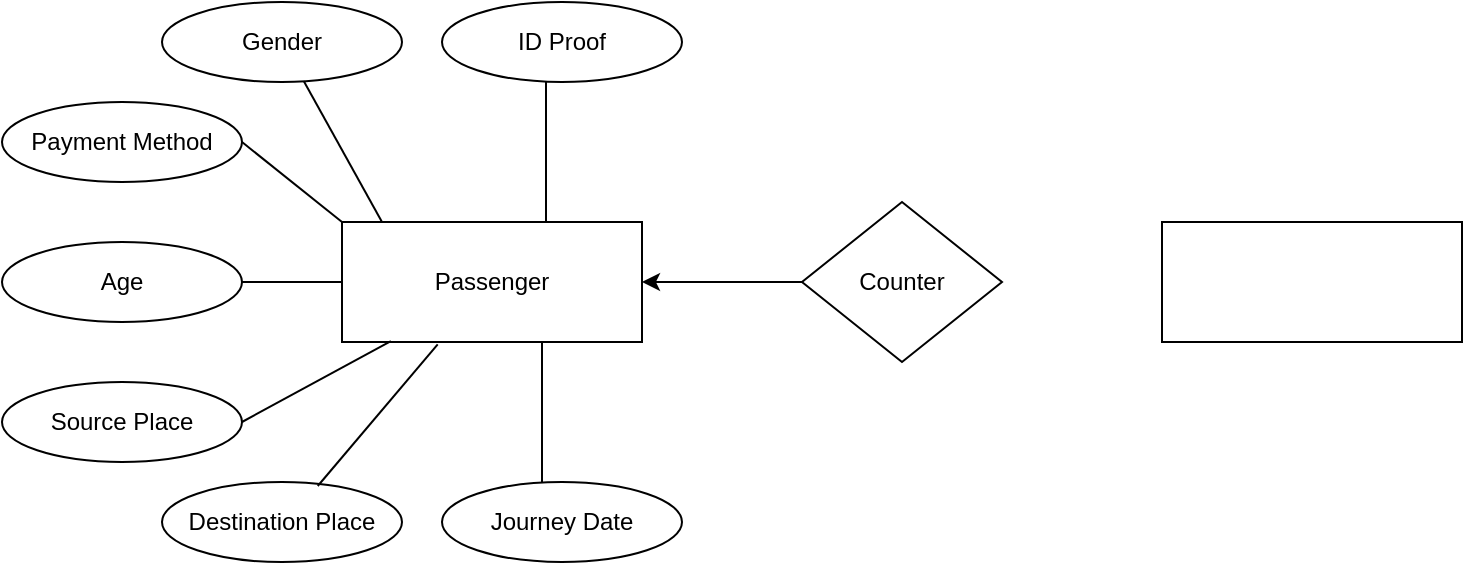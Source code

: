 <mxfile version="23.0.2" type="github">
  <diagram name="Page-1" id="b-GIZEejrQhpl9_5ttwQ">
    <mxGraphModel dx="733" dy="403" grid="1" gridSize="10" guides="1" tooltips="1" connect="1" arrows="1" fold="1" page="1" pageScale="1" pageWidth="850" pageHeight="1100" math="0" shadow="0">
      <root>
        <mxCell id="0" />
        <mxCell id="1" parent="0" />
        <mxCell id="uQM1A8j70y8SlQ_Vw49t-37" style="edgeStyle=orthogonalEdgeStyle;rounded=0;orthogonalLoop=1;jettySize=auto;html=1;entryX=1;entryY=0.5;entryDx=0;entryDy=0;" edge="1" parent="1" source="uQM1A8j70y8SlQ_Vw49t-2" target="uQM1A8j70y8SlQ_Vw49t-5">
          <mxGeometry relative="1" as="geometry" />
        </mxCell>
        <mxCell id="uQM1A8j70y8SlQ_Vw49t-2" value="Counter" style="rhombus;whiteSpace=wrap;html=1;" vertex="1" parent="1">
          <mxGeometry x="440" y="140" width="100" height="80" as="geometry" />
        </mxCell>
        <mxCell id="uQM1A8j70y8SlQ_Vw49t-4" value="" style="rounded=0;whiteSpace=wrap;html=1;" vertex="1" parent="1">
          <mxGeometry x="620" y="150" width="150" height="60" as="geometry" />
        </mxCell>
        <mxCell id="uQM1A8j70y8SlQ_Vw49t-5" value="Passenger" style="rounded=0;whiteSpace=wrap;html=1;" vertex="1" parent="1">
          <mxGeometry x="210" y="150" width="150" height="60" as="geometry" />
        </mxCell>
        <mxCell id="uQM1A8j70y8SlQ_Vw49t-9" value="Gender" style="ellipse;whiteSpace=wrap;html=1;" vertex="1" parent="1">
          <mxGeometry x="120" y="40" width="120" height="40" as="geometry" />
        </mxCell>
        <mxCell id="uQM1A8j70y8SlQ_Vw49t-11" value="ID Proof" style="ellipse;whiteSpace=wrap;html=1;" vertex="1" parent="1">
          <mxGeometry x="260" y="40" width="120" height="40" as="geometry" />
        </mxCell>
        <mxCell id="uQM1A8j70y8SlQ_Vw49t-13" value="Payment Method" style="ellipse;whiteSpace=wrap;html=1;" vertex="1" parent="1">
          <mxGeometry x="40" y="90" width="120" height="40" as="geometry" />
        </mxCell>
        <mxCell id="uQM1A8j70y8SlQ_Vw49t-14" value="Age" style="ellipse;whiteSpace=wrap;html=1;" vertex="1" parent="1">
          <mxGeometry x="40" y="160" width="120" height="40" as="geometry" />
        </mxCell>
        <mxCell id="uQM1A8j70y8SlQ_Vw49t-15" value="Source Place" style="ellipse;whiteSpace=wrap;html=1;" vertex="1" parent="1">
          <mxGeometry x="40" y="230" width="120" height="40" as="geometry" />
        </mxCell>
        <mxCell id="uQM1A8j70y8SlQ_Vw49t-16" value="Destination Place" style="ellipse;whiteSpace=wrap;html=1;" vertex="1" parent="1">
          <mxGeometry x="120" y="280" width="120" height="40" as="geometry" />
        </mxCell>
        <mxCell id="uQM1A8j70y8SlQ_Vw49t-17" value="Journey Date" style="ellipse;whiteSpace=wrap;html=1;" vertex="1" parent="1">
          <mxGeometry x="260" y="280" width="120" height="40" as="geometry" />
        </mxCell>
        <mxCell id="uQM1A8j70y8SlQ_Vw49t-19" value="" style="endArrow=none;html=1;rounded=0;exitX=0.68;exitY=0;exitDx=0;exitDy=0;exitPerimeter=0;" edge="1" parent="1" source="uQM1A8j70y8SlQ_Vw49t-5">
          <mxGeometry width="50" height="50" relative="1" as="geometry">
            <mxPoint x="314" y="140" as="sourcePoint" />
            <mxPoint x="312" y="80" as="targetPoint" />
          </mxGeometry>
        </mxCell>
        <mxCell id="uQM1A8j70y8SlQ_Vw49t-20" value="" style="endArrow=none;html=1;rounded=0;" edge="1" parent="1" target="uQM1A8j70y8SlQ_Vw49t-9">
          <mxGeometry width="50" height="50" relative="1" as="geometry">
            <mxPoint x="230" y="150" as="sourcePoint" />
            <mxPoint x="240" y="90" as="targetPoint" />
          </mxGeometry>
        </mxCell>
        <mxCell id="uQM1A8j70y8SlQ_Vw49t-21" value="" style="endArrow=none;html=1;rounded=0;exitX=0;exitY=0;exitDx=0;exitDy=0;entryX=1;entryY=0.5;entryDx=0;entryDy=0;" edge="1" parent="1" source="uQM1A8j70y8SlQ_Vw49t-5" target="uQM1A8j70y8SlQ_Vw49t-13">
          <mxGeometry width="50" height="50" relative="1" as="geometry">
            <mxPoint x="196" y="156" as="sourcePoint" />
            <mxPoint x="180" y="90" as="targetPoint" />
          </mxGeometry>
        </mxCell>
        <mxCell id="uQM1A8j70y8SlQ_Vw49t-30" value="" style="endArrow=none;html=1;rounded=0;exitX=1;exitY=0.5;exitDx=0;exitDy=0;entryX=0.163;entryY=0.992;entryDx=0;entryDy=0;entryPerimeter=0;" edge="1" parent="1" source="uQM1A8j70y8SlQ_Vw49t-15" target="uQM1A8j70y8SlQ_Vw49t-5">
          <mxGeometry width="50" height="50" relative="1" as="geometry">
            <mxPoint x="180" y="260" as="sourcePoint" />
            <mxPoint x="240" y="209" as="targetPoint" />
          </mxGeometry>
        </mxCell>
        <mxCell id="uQM1A8j70y8SlQ_Vw49t-32" value="" style="endArrow=none;html=1;rounded=0;exitX=0.649;exitY=0.05;exitDx=0;exitDy=0;entryX=0.319;entryY=1.019;entryDx=0;entryDy=0;entryPerimeter=0;exitPerimeter=0;" edge="1" parent="1" source="uQM1A8j70y8SlQ_Vw49t-16" target="uQM1A8j70y8SlQ_Vw49t-5">
          <mxGeometry width="50" height="50" relative="1" as="geometry">
            <mxPoint x="170" y="260" as="sourcePoint" />
            <mxPoint x="244" y="220" as="targetPoint" />
          </mxGeometry>
        </mxCell>
        <mxCell id="uQM1A8j70y8SlQ_Vw49t-34" value="" style="endArrow=none;html=1;rounded=0;exitX=1;exitY=0.5;exitDx=0;exitDy=0;entryX=0;entryY=0.5;entryDx=0;entryDy=0;" edge="1" parent="1" source="uQM1A8j70y8SlQ_Vw49t-14" target="uQM1A8j70y8SlQ_Vw49t-5">
          <mxGeometry width="50" height="50" relative="1" as="geometry">
            <mxPoint x="136" y="210" as="sourcePoint" />
            <mxPoint x="200" y="170" as="targetPoint" />
          </mxGeometry>
        </mxCell>
        <mxCell id="uQM1A8j70y8SlQ_Vw49t-35" value="" style="endArrow=none;html=1;rounded=0;exitX=0.68;exitY=0;exitDx=0;exitDy=0;exitPerimeter=0;" edge="1" parent="1">
          <mxGeometry width="50" height="50" relative="1" as="geometry">
            <mxPoint x="310" y="280" as="sourcePoint" />
            <mxPoint x="310" y="210" as="targetPoint" />
          </mxGeometry>
        </mxCell>
      </root>
    </mxGraphModel>
  </diagram>
</mxfile>
